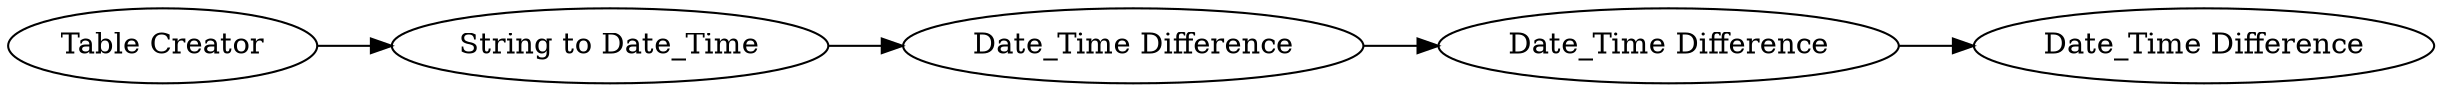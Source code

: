 digraph {
	12 [label="Date_Time Difference"]
	15 [label="String to Date_Time"]
	16 [label="Table Creator"]
	17 [label="Date_Time Difference"]
	18 [label="Date_Time Difference"]
	12 -> 17
	15 -> 12
	16 -> 15
	17 -> 18
	rankdir=LR
}
